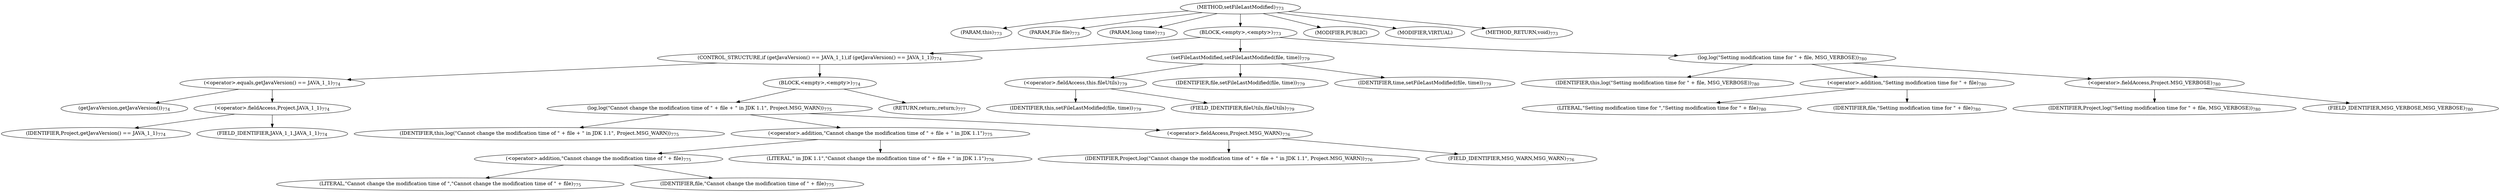 digraph "setFileLastModified" {  
"1982" [label = <(METHOD,setFileLastModified)<SUB>773</SUB>> ]
"90" [label = <(PARAM,this)<SUB>773</SUB>> ]
"1983" [label = <(PARAM,File file)<SUB>773</SUB>> ]
"1984" [label = <(PARAM,long time)<SUB>773</SUB>> ]
"1985" [label = <(BLOCK,&lt;empty&gt;,&lt;empty&gt;)<SUB>773</SUB>> ]
"1986" [label = <(CONTROL_STRUCTURE,if (getJavaVersion() == JAVA_1_1),if (getJavaVersion() == JAVA_1_1))<SUB>774</SUB>> ]
"1987" [label = <(&lt;operator&gt;.equals,getJavaVersion() == JAVA_1_1)<SUB>774</SUB>> ]
"1988" [label = <(getJavaVersion,getJavaVersion())<SUB>774</SUB>> ]
"1989" [label = <(&lt;operator&gt;.fieldAccess,Project.JAVA_1_1)<SUB>774</SUB>> ]
"1990" [label = <(IDENTIFIER,Project,getJavaVersion() == JAVA_1_1)<SUB>774</SUB>> ]
"1991" [label = <(FIELD_IDENTIFIER,JAVA_1_1,JAVA_1_1)<SUB>774</SUB>> ]
"1992" [label = <(BLOCK,&lt;empty&gt;,&lt;empty&gt;)<SUB>774</SUB>> ]
"1993" [label = <(log,log(&quot;Cannot change the modification time of &quot; + file + &quot; in JDK 1.1&quot;, Project.MSG_WARN))<SUB>775</SUB>> ]
"89" [label = <(IDENTIFIER,this,log(&quot;Cannot change the modification time of &quot; + file + &quot; in JDK 1.1&quot;, Project.MSG_WARN))<SUB>775</SUB>> ]
"1994" [label = <(&lt;operator&gt;.addition,&quot;Cannot change the modification time of &quot; + file + &quot; in JDK 1.1&quot;)<SUB>775</SUB>> ]
"1995" [label = <(&lt;operator&gt;.addition,&quot;Cannot change the modification time of &quot; + file)<SUB>775</SUB>> ]
"1996" [label = <(LITERAL,&quot;Cannot change the modification time of &quot;,&quot;Cannot change the modification time of &quot; + file)<SUB>775</SUB>> ]
"1997" [label = <(IDENTIFIER,file,&quot;Cannot change the modification time of &quot; + file)<SUB>775</SUB>> ]
"1998" [label = <(LITERAL,&quot; in JDK 1.1&quot;,&quot;Cannot change the modification time of &quot; + file + &quot; in JDK 1.1&quot;)<SUB>776</SUB>> ]
"1999" [label = <(&lt;operator&gt;.fieldAccess,Project.MSG_WARN)<SUB>776</SUB>> ]
"2000" [label = <(IDENTIFIER,Project,log(&quot;Cannot change the modification time of &quot; + file + &quot; in JDK 1.1&quot;, Project.MSG_WARN))<SUB>776</SUB>> ]
"2001" [label = <(FIELD_IDENTIFIER,MSG_WARN,MSG_WARN)<SUB>776</SUB>> ]
"2002" [label = <(RETURN,return;,return;)<SUB>777</SUB>> ]
"2003" [label = <(setFileLastModified,setFileLastModified(file, time))<SUB>779</SUB>> ]
"2004" [label = <(&lt;operator&gt;.fieldAccess,this.fileUtils)<SUB>779</SUB>> ]
"2005" [label = <(IDENTIFIER,this,setFileLastModified(file, time))<SUB>779</SUB>> ]
"2006" [label = <(FIELD_IDENTIFIER,fileUtils,fileUtils)<SUB>779</SUB>> ]
"2007" [label = <(IDENTIFIER,file,setFileLastModified(file, time))<SUB>779</SUB>> ]
"2008" [label = <(IDENTIFIER,time,setFileLastModified(file, time))<SUB>779</SUB>> ]
"2009" [label = <(log,log(&quot;Setting modification time for &quot; + file, MSG_VERBOSE))<SUB>780</SUB>> ]
"91" [label = <(IDENTIFIER,this,log(&quot;Setting modification time for &quot; + file, MSG_VERBOSE))<SUB>780</SUB>> ]
"2010" [label = <(&lt;operator&gt;.addition,&quot;Setting modification time for &quot; + file)<SUB>780</SUB>> ]
"2011" [label = <(LITERAL,&quot;Setting modification time for &quot;,&quot;Setting modification time for &quot; + file)<SUB>780</SUB>> ]
"2012" [label = <(IDENTIFIER,file,&quot;Setting modification time for &quot; + file)<SUB>780</SUB>> ]
"2013" [label = <(&lt;operator&gt;.fieldAccess,Project.MSG_VERBOSE)<SUB>780</SUB>> ]
"2014" [label = <(IDENTIFIER,Project,log(&quot;Setting modification time for &quot; + file, MSG_VERBOSE))<SUB>780</SUB>> ]
"2015" [label = <(FIELD_IDENTIFIER,MSG_VERBOSE,MSG_VERBOSE)<SUB>780</SUB>> ]
"2016" [label = <(MODIFIER,PUBLIC)> ]
"2017" [label = <(MODIFIER,VIRTUAL)> ]
"2018" [label = <(METHOD_RETURN,void)<SUB>773</SUB>> ]
  "1982" -> "90" 
  "1982" -> "1983" 
  "1982" -> "1984" 
  "1982" -> "1985" 
  "1982" -> "2016" 
  "1982" -> "2017" 
  "1982" -> "2018" 
  "1985" -> "1986" 
  "1985" -> "2003" 
  "1985" -> "2009" 
  "1986" -> "1987" 
  "1986" -> "1992" 
  "1987" -> "1988" 
  "1987" -> "1989" 
  "1989" -> "1990" 
  "1989" -> "1991" 
  "1992" -> "1993" 
  "1992" -> "2002" 
  "1993" -> "89" 
  "1993" -> "1994" 
  "1993" -> "1999" 
  "1994" -> "1995" 
  "1994" -> "1998" 
  "1995" -> "1996" 
  "1995" -> "1997" 
  "1999" -> "2000" 
  "1999" -> "2001" 
  "2003" -> "2004" 
  "2003" -> "2007" 
  "2003" -> "2008" 
  "2004" -> "2005" 
  "2004" -> "2006" 
  "2009" -> "91" 
  "2009" -> "2010" 
  "2009" -> "2013" 
  "2010" -> "2011" 
  "2010" -> "2012" 
  "2013" -> "2014" 
  "2013" -> "2015" 
}
